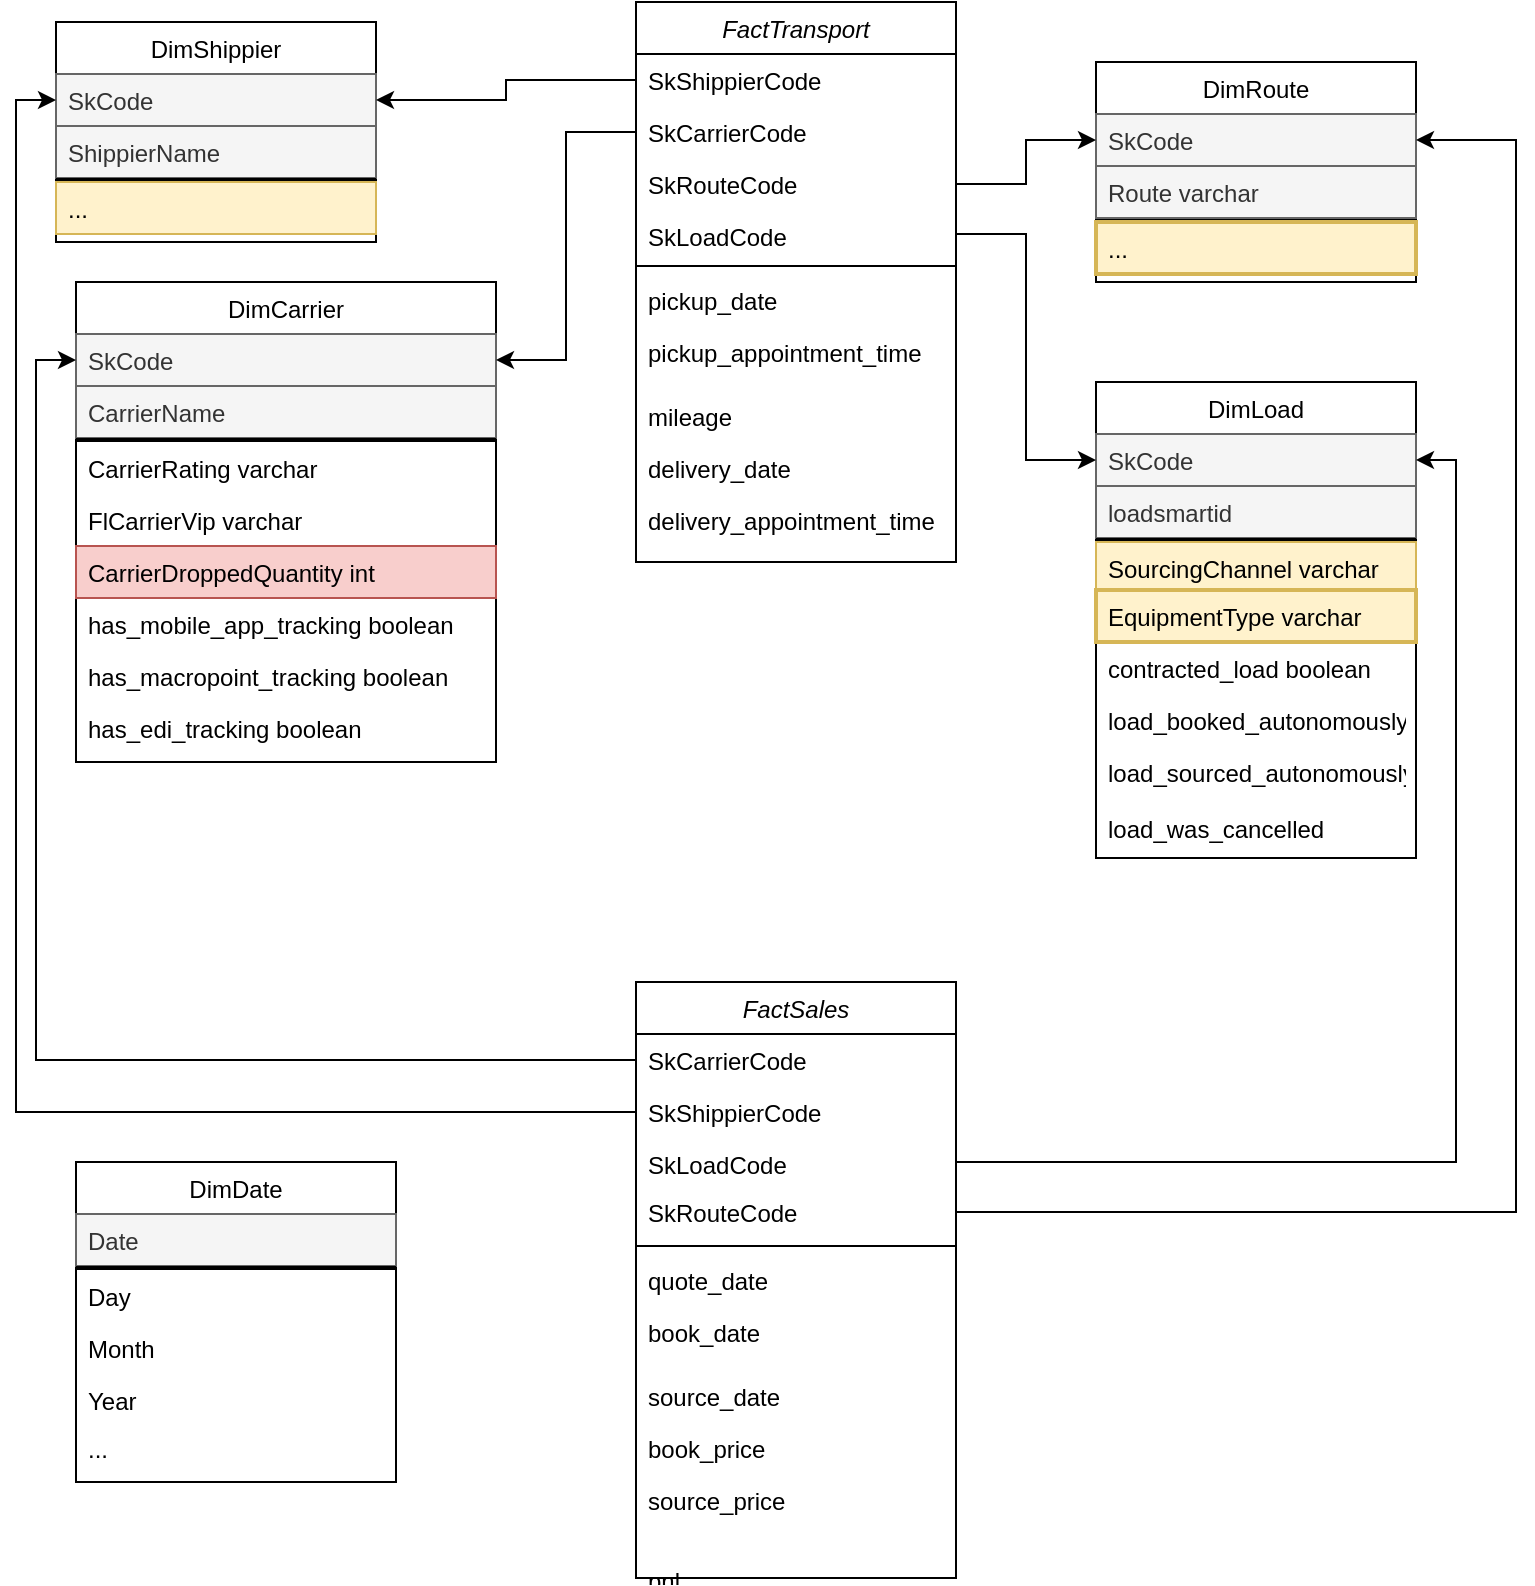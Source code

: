 <mxfile version="14.4.2" type="device" pages="2"><diagram id="C5RBs43oDa-KdzZeNtuy" name="MER"><mxGraphModel dx="918" dy="517" grid="1" gridSize="10" guides="1" tooltips="1" connect="1" arrows="1" fold="1" page="1" pageScale="1" pageWidth="827" pageHeight="1169" math="0" shadow="0"><root><mxCell id="WIyWlLk6GJQsqaUBKTNV-0"/><mxCell id="WIyWlLk6GJQsqaUBKTNV-1" parent="WIyWlLk6GJQsqaUBKTNV-0"/><mxCell id="zkfFHV4jXpPFQw0GAbJ--0" value="FactTransport" style="swimlane;fontStyle=2;align=center;verticalAlign=top;childLayout=stackLayout;horizontal=1;startSize=26;horizontalStack=0;resizeParent=1;resizeLast=0;collapsible=1;marginBottom=0;rounded=0;shadow=0;strokeWidth=1;" parent="WIyWlLk6GJQsqaUBKTNV-1" vertex="1"><mxGeometry x="360" y="70" width="160" height="280" as="geometry"><mxRectangle x="230" y="140" width="160" height="26" as="alternateBounds"/></mxGeometry></mxCell><mxCell id="zkfFHV4jXpPFQw0GAbJ--1" value="SkShippierCode" style="text;align=left;verticalAlign=top;spacingLeft=4;spacingRight=4;overflow=hidden;rotatable=0;points=[[0,0.5],[1,0.5]];portConstraint=eastwest;" parent="zkfFHV4jXpPFQw0GAbJ--0" vertex="1"><mxGeometry y="26" width="160" height="26" as="geometry"/></mxCell><mxCell id="zkfFHV4jXpPFQw0GAbJ--2" value="SkCarrierCode" style="text;align=left;verticalAlign=top;spacingLeft=4;spacingRight=4;overflow=hidden;rotatable=0;points=[[0,0.5],[1,0.5]];portConstraint=eastwest;rounded=0;shadow=0;html=0;" parent="zkfFHV4jXpPFQw0GAbJ--0" vertex="1"><mxGeometry y="52" width="160" height="26" as="geometry"/></mxCell><mxCell id="zkfFHV4jXpPFQw0GAbJ--3" value="SkRouteCode" style="text;align=left;verticalAlign=top;spacingLeft=4;spacingRight=4;overflow=hidden;rotatable=0;points=[[0,0.5],[1,0.5]];portConstraint=eastwest;rounded=0;shadow=0;html=0;" parent="zkfFHV4jXpPFQw0GAbJ--0" vertex="1"><mxGeometry y="78" width="160" height="26" as="geometry"/></mxCell><mxCell id="zkfFHV4jXpPFQw0GAbJ--5" value="SkLoadCode" style="text;align=left;verticalAlign=top;spacingLeft=4;spacingRight=4;overflow=hidden;rotatable=0;points=[[0,0.5],[1,0.5]];portConstraint=eastwest;" parent="zkfFHV4jXpPFQw0GAbJ--0" vertex="1"><mxGeometry y="104" width="160" height="24" as="geometry"/></mxCell><mxCell id="zkfFHV4jXpPFQw0GAbJ--4" value="" style="line;html=1;strokeWidth=1;align=left;verticalAlign=middle;spacingTop=-1;spacingLeft=3;spacingRight=3;rotatable=0;labelPosition=right;points=[];portConstraint=eastwest;" parent="zkfFHV4jXpPFQw0GAbJ--0" vertex="1"><mxGeometry y="128" width="160" height="8" as="geometry"/></mxCell><mxCell id="kahhNWTmAZbVwFqfpcg2-37" value="pickup_date" style="text;align=left;verticalAlign=top;spacingLeft=4;spacingRight=4;overflow=hidden;rotatable=0;points=[[0,0.5],[1,0.5]];portConstraint=eastwest;" vertex="1" parent="zkfFHV4jXpPFQw0GAbJ--0"><mxGeometry y="136" width="160" height="26" as="geometry"/></mxCell><mxCell id="kahhNWTmAZbVwFqfpcg2-38" value="pickup_appointment_time" style="text;align=left;verticalAlign=top;spacingLeft=4;spacingRight=4;overflow=hidden;rotatable=0;points=[[0,0.5],[1,0.5]];portConstraint=eastwest;" vertex="1" parent="zkfFHV4jXpPFQw0GAbJ--0"><mxGeometry y="162" width="160" height="32" as="geometry"/></mxCell><mxCell id="kahhNWTmAZbVwFqfpcg2-39" value="mileage" style="text;align=left;verticalAlign=top;spacingLeft=4;spacingRight=4;overflow=hidden;rotatable=0;points=[[0,0.5],[1,0.5]];portConstraint=eastwest;" vertex="1" parent="zkfFHV4jXpPFQw0GAbJ--0"><mxGeometry y="194" width="160" height="26" as="geometry"/></mxCell><mxCell id="kahhNWTmAZbVwFqfpcg2-40" value="delivery_date" style="text;align=left;verticalAlign=top;spacingLeft=4;spacingRight=4;overflow=hidden;rotatable=0;points=[[0,0.5],[1,0.5]];portConstraint=eastwest;" vertex="1" parent="zkfFHV4jXpPFQw0GAbJ--0"><mxGeometry y="220" width="160" height="26" as="geometry"/></mxCell><mxCell id="kahhNWTmAZbVwFqfpcg2-41" value="delivery_appointment_time" style="text;align=left;verticalAlign=top;spacingLeft=4;spacingRight=4;overflow=hidden;rotatable=0;points=[[0,0.5],[1,0.5]];portConstraint=eastwest;" vertex="1" parent="zkfFHV4jXpPFQw0GAbJ--0"><mxGeometry y="246" width="160" height="26" as="geometry"/></mxCell><mxCell id="zkfFHV4jXpPFQw0GAbJ--6" value="DimLoad" style="swimlane;fontStyle=0;align=center;verticalAlign=top;childLayout=stackLayout;horizontal=1;startSize=26;horizontalStack=0;resizeParent=1;resizeLast=0;collapsible=1;marginBottom=0;rounded=0;shadow=0;strokeWidth=1;" parent="WIyWlLk6GJQsqaUBKTNV-1" vertex="1"><mxGeometry x="590" y="260" width="160" height="238" as="geometry"><mxRectangle x="130" y="380" width="160" height="26" as="alternateBounds"/></mxGeometry></mxCell><mxCell id="zkfFHV4jXpPFQw0GAbJ--7" value="SkCode" style="text;align=left;verticalAlign=top;spacingLeft=4;spacingRight=4;overflow=hidden;rotatable=0;points=[[0,0.5],[1,0.5]];portConstraint=eastwest;fillColor=#f5f5f5;strokeColor=#666666;fontColor=#333333;" parent="zkfFHV4jXpPFQw0GAbJ--6" vertex="1"><mxGeometry y="26" width="160" height="26" as="geometry"/></mxCell><mxCell id="kahhNWTmAZbVwFqfpcg2-18" value="loadsmartid" style="text;align=left;verticalAlign=top;spacingLeft=4;spacingRight=4;overflow=hidden;rotatable=0;points=[[0,0.5],[1,0.5]];portConstraint=eastwest;fillColor=#f5f5f5;strokeColor=#666666;fontColor=#333333;" vertex="1" parent="zkfFHV4jXpPFQw0GAbJ--6"><mxGeometry y="52" width="160" height="26" as="geometry"/></mxCell><mxCell id="zkfFHV4jXpPFQw0GAbJ--9" value="" style="line;html=1;strokeWidth=2;align=left;verticalAlign=middle;spacingTop=-1;spacingLeft=3;spacingRight=3;rotatable=0;labelPosition=right;points=[];portConstraint=eastwest;" parent="zkfFHV4jXpPFQw0GAbJ--6" vertex="1"><mxGeometry y="78" width="160" height="2" as="geometry"/></mxCell><mxCell id="kahhNWTmAZbVwFqfpcg2-31" value="SourcingChannel varchar" style="text;align=left;verticalAlign=top;spacingLeft=4;spacingRight=4;overflow=hidden;rotatable=0;points=[[0,0.5],[1,0.5]];portConstraint=eastwest;fillColor=#fff2cc;strokeColor=#d6b656;" vertex="1" parent="zkfFHV4jXpPFQw0GAbJ--6"><mxGeometry y="80" width="160" height="24" as="geometry"/></mxCell><mxCell id="kahhNWTmAZbVwFqfpcg2-30" value="EquipmentType varchar" style="text;align=left;verticalAlign=top;spacingLeft=4;spacingRight=4;overflow=hidden;rotatable=0;points=[[0,0.5],[1,0.5]];portConstraint=eastwest;strokeWidth=2;fillColor=#fff2cc;strokeColor=#d6b656;" vertex="1" parent="zkfFHV4jXpPFQw0GAbJ--6"><mxGeometry y="104" width="160" height="26" as="geometry"/></mxCell><mxCell id="zkfFHV4jXpPFQw0GAbJ--11" value="contracted_load boolean" style="text;align=left;verticalAlign=top;spacingLeft=4;spacingRight=4;overflow=hidden;rotatable=0;points=[[0,0.5],[1,0.5]];portConstraint=eastwest;" parent="zkfFHV4jXpPFQw0GAbJ--6" vertex="1"><mxGeometry y="130" width="160" height="26" as="geometry"/></mxCell><mxCell id="kahhNWTmAZbVwFqfpcg2-1" value="load_booked_autonomously boolean" style="text;align=left;verticalAlign=top;spacingLeft=4;spacingRight=4;overflow=hidden;rotatable=0;points=[[0,0.5],[1,0.5]];portConstraint=eastwest;" vertex="1" parent="zkfFHV4jXpPFQw0GAbJ--6"><mxGeometry y="156" width="160" height="26" as="geometry"/></mxCell><mxCell id="kahhNWTmAZbVwFqfpcg2-0" value="load_sourced_autonomously boolean" style="text;align=left;verticalAlign=top;spacingLeft=4;spacingRight=4;overflow=hidden;rotatable=0;points=[[0,0.5],[1,0.5]];portConstraint=eastwest;" vertex="1" parent="zkfFHV4jXpPFQw0GAbJ--6"><mxGeometry y="182" width="160" height="28" as="geometry"/></mxCell><mxCell id="kahhNWTmAZbVwFqfpcg2-28" value="load_was_cancelled" style="text;align=left;verticalAlign=top;spacingLeft=4;spacingRight=4;overflow=hidden;rotatable=0;points=[[0,0.5],[1,0.5]];portConstraint=eastwest;" vertex="1" parent="zkfFHV4jXpPFQw0GAbJ--6"><mxGeometry y="210" width="160" height="28" as="geometry"/></mxCell><mxCell id="zkfFHV4jXpPFQw0GAbJ--17" value="DimRoute" style="swimlane;fontStyle=0;align=center;verticalAlign=top;childLayout=stackLayout;horizontal=1;startSize=26;horizontalStack=0;resizeParent=1;resizeLast=0;collapsible=1;marginBottom=0;rounded=0;shadow=0;strokeWidth=1;" parent="WIyWlLk6GJQsqaUBKTNV-1" vertex="1"><mxGeometry x="590" y="100" width="160" height="110" as="geometry"><mxRectangle x="550" y="140" width="160" height="26" as="alternateBounds"/></mxGeometry></mxCell><mxCell id="zkfFHV4jXpPFQw0GAbJ--18" value="SkCode" style="text;align=left;verticalAlign=top;spacingLeft=4;spacingRight=4;overflow=hidden;rotatable=0;points=[[0,0.5],[1,0.5]];portConstraint=eastwest;fillColor=#f5f5f5;strokeColor=#666666;fontColor=#333333;" parent="zkfFHV4jXpPFQw0GAbJ--17" vertex="1"><mxGeometry y="26" width="160" height="26" as="geometry"/></mxCell><mxCell id="kahhNWTmAZbVwFqfpcg2-17" value="Route varchar" style="text;align=left;verticalAlign=top;spacingLeft=4;spacingRight=4;overflow=hidden;rotatable=0;points=[[0,0.5],[1,0.5]];portConstraint=eastwest;fillColor=#f5f5f5;strokeColor=#666666;fontColor=#333333;" vertex="1" parent="zkfFHV4jXpPFQw0GAbJ--17"><mxGeometry y="52" width="160" height="26" as="geometry"/></mxCell><mxCell id="zkfFHV4jXpPFQw0GAbJ--23" value="" style="line;html=1;strokeWidth=1;align=left;verticalAlign=middle;spacingTop=-1;spacingLeft=3;spacingRight=3;rotatable=0;labelPosition=right;points=[];portConstraint=eastwest;" parent="zkfFHV4jXpPFQw0GAbJ--17" vertex="1"><mxGeometry y="78" width="160" height="2" as="geometry"/></mxCell><mxCell id="ELLx0MrNg1ZG30hi0I_8-11" value="..." style="text;align=left;verticalAlign=top;spacingLeft=4;spacingRight=4;overflow=hidden;rotatable=0;points=[[0,0.5],[1,0.5]];portConstraint=eastwest;strokeWidth=2;fillColor=#fff2cc;strokeColor=#d6b656;" vertex="1" parent="zkfFHV4jXpPFQw0GAbJ--17"><mxGeometry y="80" width="160" height="26" as="geometry"/></mxCell><mxCell id="ELLx0MrNg1ZG30hi0I_8-0" value="DimCarrier" style="swimlane;fontStyle=0;align=center;verticalAlign=top;childLayout=stackLayout;horizontal=1;startSize=26;horizontalStack=0;resizeParent=1;resizeLast=0;collapsible=1;marginBottom=0;rounded=0;shadow=0;strokeWidth=1;" vertex="1" parent="WIyWlLk6GJQsqaUBKTNV-1"><mxGeometry x="80" y="210" width="210" height="240" as="geometry"><mxRectangle x="340" y="380" width="170" height="26" as="alternateBounds"/></mxGeometry></mxCell><mxCell id="ELLx0MrNg1ZG30hi0I_8-1" value="SkCode" style="text;align=left;verticalAlign=top;spacingLeft=4;spacingRight=4;overflow=hidden;rotatable=0;points=[[0,0.5],[1,0.5]];portConstraint=eastwest;fillColor=#f5f5f5;strokeColor=#666666;fontColor=#333333;" vertex="1" parent="ELLx0MrNg1ZG30hi0I_8-0"><mxGeometry y="26" width="210" height="26" as="geometry"/></mxCell><mxCell id="kahhNWTmAZbVwFqfpcg2-19" value="CarrierName" style="text;align=left;verticalAlign=top;spacingLeft=4;spacingRight=4;overflow=hidden;rotatable=0;points=[[0,0.5],[1,0.5]];portConstraint=eastwest;fillColor=#f5f5f5;strokeColor=#666666;fontColor=#333333;" vertex="1" parent="ELLx0MrNg1ZG30hi0I_8-0"><mxGeometry y="52" width="210" height="26" as="geometry"/></mxCell><mxCell id="ELLx0MrNg1ZG30hi0I_8-2" value="" style="line;html=1;strokeWidth=2;align=left;verticalAlign=middle;spacingTop=-1;spacingLeft=3;spacingRight=3;rotatable=0;labelPosition=right;points=[];portConstraint=eastwest;" vertex="1" parent="ELLx0MrNg1ZG30hi0I_8-0"><mxGeometry y="78" width="210" height="2" as="geometry"/></mxCell><mxCell id="kahhNWTmAZbVwFqfpcg2-11" value="CarrierRating varchar" style="text;align=left;verticalAlign=top;spacingLeft=4;spacingRight=4;overflow=hidden;rotatable=0;points=[[0,0.5],[1,0.5]];portConstraint=eastwest;" vertex="1" parent="ELLx0MrNg1ZG30hi0I_8-0"><mxGeometry y="80" width="210" height="26" as="geometry"/></mxCell><mxCell id="kahhNWTmAZbVwFqfpcg2-9" value="FlCarrierVip varchar" style="text;align=left;verticalAlign=top;spacingLeft=4;spacingRight=4;overflow=hidden;rotatable=0;points=[[0,0.5],[1,0.5]];portConstraint=eastwest;" vertex="1" parent="ELLx0MrNg1ZG30hi0I_8-0"><mxGeometry y="106" width="210" height="26" as="geometry"/></mxCell><mxCell id="kahhNWTmAZbVwFqfpcg2-8" value="CarrierDroppedQuantity int" style="text;align=left;verticalAlign=top;spacingLeft=4;spacingRight=4;overflow=hidden;rotatable=0;points=[[0,0.5],[1,0.5]];portConstraint=eastwest;fillColor=#f8cecc;strokeColor=#b85450;" vertex="1" parent="ELLx0MrNg1ZG30hi0I_8-0"><mxGeometry y="132" width="210" height="26" as="geometry"/></mxCell><mxCell id="kahhNWTmAZbVwFqfpcg2-12" value="has_mobile_app_tracking boolean" style="text;align=left;verticalAlign=top;spacingLeft=4;spacingRight=4;overflow=hidden;rotatable=0;points=[[0,0.5],[1,0.5]];portConstraint=eastwest;" vertex="1" parent="ELLx0MrNg1ZG30hi0I_8-0"><mxGeometry y="158" width="210" height="26" as="geometry"/></mxCell><mxCell id="kahhNWTmAZbVwFqfpcg2-13" value="has_macropoint_tracking boolean" style="text;align=left;verticalAlign=top;spacingLeft=4;spacingRight=4;overflow=hidden;rotatable=0;points=[[0,0.5],[1,0.5]];portConstraint=eastwest;" vertex="1" parent="ELLx0MrNg1ZG30hi0I_8-0"><mxGeometry y="184" width="210" height="26" as="geometry"/></mxCell><mxCell id="kahhNWTmAZbVwFqfpcg2-14" value="has_edi_tracking boolean" style="text;align=left;verticalAlign=top;spacingLeft=4;spacingRight=4;overflow=hidden;rotatable=0;points=[[0,0.5],[1,0.5]];portConstraint=eastwest;" vertex="1" parent="ELLx0MrNg1ZG30hi0I_8-0"><mxGeometry y="210" width="210" height="26" as="geometry"/></mxCell><mxCell id="ELLx0MrNg1ZG30hi0I_8-5" value="DimShippier" style="swimlane;fontStyle=0;align=center;verticalAlign=top;childLayout=stackLayout;horizontal=1;startSize=26;horizontalStack=0;resizeParent=1;resizeLast=0;collapsible=1;marginBottom=0;rounded=0;shadow=0;strokeWidth=1;" vertex="1" parent="WIyWlLk6GJQsqaUBKTNV-1"><mxGeometry x="70" y="80" width="160" height="110" as="geometry"><mxRectangle x="130" y="380" width="160" height="26" as="alternateBounds"/></mxGeometry></mxCell><mxCell id="ELLx0MrNg1ZG30hi0I_8-6" value="SkCode" style="text;align=left;verticalAlign=top;spacingLeft=4;spacingRight=4;overflow=hidden;rotatable=0;points=[[0,0.5],[1,0.5]];portConstraint=eastwest;fillColor=#f5f5f5;strokeColor=#666666;fontColor=#333333;" vertex="1" parent="ELLx0MrNg1ZG30hi0I_8-5"><mxGeometry y="26" width="160" height="26" as="geometry"/></mxCell><mxCell id="kahhNWTmAZbVwFqfpcg2-16" value="ShippierName" style="text;align=left;verticalAlign=top;spacingLeft=4;spacingRight=4;overflow=hidden;rotatable=0;points=[[0,0.5],[1,0.5]];portConstraint=eastwest;fillColor=#f5f5f5;strokeColor=#666666;fontColor=#333333;" vertex="1" parent="ELLx0MrNg1ZG30hi0I_8-5"><mxGeometry y="52" width="160" height="26" as="geometry"/></mxCell><mxCell id="ELLx0MrNg1ZG30hi0I_8-8" value="" style="line;html=1;strokeWidth=2;align=left;verticalAlign=middle;spacingTop=-1;spacingLeft=3;spacingRight=3;rotatable=0;labelPosition=right;points=[];portConstraint=eastwest;" vertex="1" parent="ELLx0MrNg1ZG30hi0I_8-5"><mxGeometry y="78" width="160" height="2" as="geometry"/></mxCell><mxCell id="kahhNWTmAZbVwFqfpcg2-29" value="..." style="text;align=left;verticalAlign=top;spacingLeft=4;spacingRight=4;overflow=hidden;rotatable=0;points=[[0,0.5],[1,0.5]];portConstraint=eastwest;fillColor=#fff2cc;strokeColor=#d6b656;" vertex="1" parent="ELLx0MrNg1ZG30hi0I_8-5"><mxGeometry y="80" width="160" height="26" as="geometry"/></mxCell><mxCell id="kahhNWTmAZbVwFqfpcg2-2" style="edgeStyle=orthogonalEdgeStyle;rounded=0;orthogonalLoop=1;jettySize=auto;html=1;exitX=0;exitY=0.5;exitDx=0;exitDy=0;entryX=1;entryY=0.5;entryDx=0;entryDy=0;" edge="1" parent="WIyWlLk6GJQsqaUBKTNV-1" source="zkfFHV4jXpPFQw0GAbJ--1" target="ELLx0MrNg1ZG30hi0I_8-6"><mxGeometry relative="1" as="geometry"/></mxCell><mxCell id="kahhNWTmAZbVwFqfpcg2-4" style="edgeStyle=orthogonalEdgeStyle;rounded=0;orthogonalLoop=1;jettySize=auto;html=1;exitX=1;exitY=0.5;exitDx=0;exitDy=0;entryX=0;entryY=0.5;entryDx=0;entryDy=0;" edge="1" parent="WIyWlLk6GJQsqaUBKTNV-1" source="zkfFHV4jXpPFQw0GAbJ--3" target="zkfFHV4jXpPFQw0GAbJ--18"><mxGeometry relative="1" as="geometry"/></mxCell><mxCell id="kahhNWTmAZbVwFqfpcg2-5" style="edgeStyle=orthogonalEdgeStyle;rounded=0;orthogonalLoop=1;jettySize=auto;html=1;exitX=1;exitY=0.5;exitDx=0;exitDy=0;entryX=0;entryY=0.5;entryDx=0;entryDy=0;" edge="1" parent="WIyWlLk6GJQsqaUBKTNV-1" source="zkfFHV4jXpPFQw0GAbJ--5" target="zkfFHV4jXpPFQw0GAbJ--7"><mxGeometry relative="1" as="geometry"/></mxCell><mxCell id="kahhNWTmAZbVwFqfpcg2-20" value="DimDate" style="swimlane;fontStyle=0;align=center;verticalAlign=top;childLayout=stackLayout;horizontal=1;startSize=26;horizontalStack=0;resizeParent=1;resizeLast=0;collapsible=1;marginBottom=0;rounded=0;shadow=0;strokeWidth=1;" vertex="1" parent="WIyWlLk6GJQsqaUBKTNV-1"><mxGeometry x="80" y="650" width="160" height="160" as="geometry"><mxRectangle x="130" y="380" width="160" height="26" as="alternateBounds"/></mxGeometry></mxCell><mxCell id="kahhNWTmAZbVwFqfpcg2-22" value="Date" style="text;align=left;verticalAlign=top;spacingLeft=4;spacingRight=4;overflow=hidden;rotatable=0;points=[[0,0.5],[1,0.5]];portConstraint=eastwest;fillColor=#f5f5f5;strokeColor=#666666;fontColor=#333333;" vertex="1" parent="kahhNWTmAZbVwFqfpcg2-20"><mxGeometry y="26" width="160" height="26" as="geometry"/></mxCell><mxCell id="kahhNWTmAZbVwFqfpcg2-23" value="" style="line;html=1;strokeWidth=2;align=left;verticalAlign=middle;spacingTop=-1;spacingLeft=3;spacingRight=3;rotatable=0;labelPosition=right;points=[];portConstraint=eastwest;" vertex="1" parent="kahhNWTmAZbVwFqfpcg2-20"><mxGeometry y="52" width="160" height="2" as="geometry"/></mxCell><mxCell id="kahhNWTmAZbVwFqfpcg2-24" value="Day" style="text;align=left;verticalAlign=top;spacingLeft=4;spacingRight=4;overflow=hidden;rotatable=0;points=[[0,0.5],[1,0.5]];portConstraint=eastwest;" vertex="1" parent="kahhNWTmAZbVwFqfpcg2-20"><mxGeometry y="54" width="160" height="26" as="geometry"/></mxCell><mxCell id="kahhNWTmAZbVwFqfpcg2-25" value="Month" style="text;align=left;verticalAlign=top;spacingLeft=4;spacingRight=4;overflow=hidden;rotatable=0;points=[[0,0.5],[1,0.5]];portConstraint=eastwest;" vertex="1" parent="kahhNWTmAZbVwFqfpcg2-20"><mxGeometry y="80" width="160" height="26" as="geometry"/></mxCell><mxCell id="kahhNWTmAZbVwFqfpcg2-26" value="Year" style="text;align=left;verticalAlign=top;spacingLeft=4;spacingRight=4;overflow=hidden;rotatable=0;points=[[0,0.5],[1,0.5]];portConstraint=eastwest;" vertex="1" parent="kahhNWTmAZbVwFqfpcg2-20"><mxGeometry y="106" width="160" height="24" as="geometry"/></mxCell><mxCell id="kahhNWTmAZbVwFqfpcg2-27" value="..." style="text;align=left;verticalAlign=top;spacingLeft=4;spacingRight=4;overflow=hidden;rotatable=0;points=[[0,0.5],[1,0.5]];portConstraint=eastwest;" vertex="1" parent="kahhNWTmAZbVwFqfpcg2-20"><mxGeometry y="130" width="160" height="24" as="geometry"/></mxCell><mxCell id="kahhNWTmAZbVwFqfpcg2-43" value="FactSales" style="swimlane;fontStyle=2;align=center;verticalAlign=top;childLayout=stackLayout;horizontal=1;startSize=26;horizontalStack=0;resizeParent=1;resizeLast=0;collapsible=1;marginBottom=0;rounded=0;shadow=0;strokeWidth=1;" vertex="1" parent="WIyWlLk6GJQsqaUBKTNV-1"><mxGeometry x="360" y="560" width="160" height="298" as="geometry"><mxRectangle x="230" y="140" width="160" height="26" as="alternateBounds"/></mxGeometry></mxCell><mxCell id="kahhNWTmAZbVwFqfpcg2-45" value="SkCarrierCode" style="text;align=left;verticalAlign=top;spacingLeft=4;spacingRight=4;overflow=hidden;rotatable=0;points=[[0,0.5],[1,0.5]];portConstraint=eastwest;rounded=0;shadow=0;html=0;" vertex="1" parent="kahhNWTmAZbVwFqfpcg2-43"><mxGeometry y="26" width="160" height="26" as="geometry"/></mxCell><mxCell id="kahhNWTmAZbVwFqfpcg2-44" value="SkShippierCode" style="text;align=left;verticalAlign=top;spacingLeft=4;spacingRight=4;overflow=hidden;rotatable=0;points=[[0,0.5],[1,0.5]];portConstraint=eastwest;" vertex="1" parent="kahhNWTmAZbVwFqfpcg2-43"><mxGeometry y="52" width="160" height="26" as="geometry"/></mxCell><mxCell id="kahhNWTmAZbVwFqfpcg2-47" value="SkLoadCode" style="text;align=left;verticalAlign=top;spacingLeft=4;spacingRight=4;overflow=hidden;rotatable=0;points=[[0,0.5],[1,0.5]];portConstraint=eastwest;" vertex="1" parent="kahhNWTmAZbVwFqfpcg2-43"><mxGeometry y="78" width="160" height="24" as="geometry"/></mxCell><mxCell id="kahhNWTmAZbVwFqfpcg2-46" value="SkRouteCode" style="text;align=left;verticalAlign=top;spacingLeft=4;spacingRight=4;overflow=hidden;rotatable=0;points=[[0,0.5],[1,0.5]];portConstraint=eastwest;rounded=0;shadow=0;html=0;" vertex="1" parent="kahhNWTmAZbVwFqfpcg2-43"><mxGeometry y="102" width="160" height="26" as="geometry"/></mxCell><mxCell id="kahhNWTmAZbVwFqfpcg2-48" value="" style="line;html=1;strokeWidth=1;align=left;verticalAlign=middle;spacingTop=-1;spacingLeft=3;spacingRight=3;rotatable=0;labelPosition=right;points=[];portConstraint=eastwest;" vertex="1" parent="kahhNWTmAZbVwFqfpcg2-43"><mxGeometry y="128" width="160" height="8" as="geometry"/></mxCell><mxCell id="kahhNWTmAZbVwFqfpcg2-49" value="quote_date" style="text;align=left;verticalAlign=top;spacingLeft=4;spacingRight=4;overflow=hidden;rotatable=0;points=[[0,0.5],[1,0.5]];portConstraint=eastwest;" vertex="1" parent="kahhNWTmAZbVwFqfpcg2-43"><mxGeometry y="136" width="160" height="26" as="geometry"/></mxCell><mxCell id="kahhNWTmAZbVwFqfpcg2-50" value="book_date" style="text;align=left;verticalAlign=top;spacingLeft=4;spacingRight=4;overflow=hidden;rotatable=0;points=[[0,0.5],[1,0.5]];portConstraint=eastwest;" vertex="1" parent="kahhNWTmAZbVwFqfpcg2-43"><mxGeometry y="162" width="160" height="32" as="geometry"/></mxCell><mxCell id="kahhNWTmAZbVwFqfpcg2-51" value="source_date" style="text;align=left;verticalAlign=top;spacingLeft=4;spacingRight=4;overflow=hidden;rotatable=0;points=[[0,0.5],[1,0.5]];portConstraint=eastwest;" vertex="1" parent="kahhNWTmAZbVwFqfpcg2-43"><mxGeometry y="194" width="160" height="26" as="geometry"/></mxCell><mxCell id="kahhNWTmAZbVwFqfpcg2-52" value="book_price" style="text;align=left;verticalAlign=top;spacingLeft=4;spacingRight=4;overflow=hidden;rotatable=0;points=[[0,0.5],[1,0.5]];portConstraint=eastwest;" vertex="1" parent="kahhNWTmAZbVwFqfpcg2-43"><mxGeometry y="220" width="160" height="26" as="geometry"/></mxCell><mxCell id="kahhNWTmAZbVwFqfpcg2-53" value="source_price" style="text;align=left;verticalAlign=top;spacingLeft=4;spacingRight=4;overflow=hidden;rotatable=0;points=[[0,0.5],[1,0.5]];portConstraint=eastwest;" vertex="1" parent="kahhNWTmAZbVwFqfpcg2-43"><mxGeometry y="246" width="160" height="26" as="geometry"/></mxCell><mxCell id="kahhNWTmAZbVwFqfpcg2-54" value="&#10;  pnl" style="text;align=left;verticalAlign=top;spacingLeft=4;spacingRight=4;overflow=hidden;rotatable=0;points=[[0,0.5],[1,0.5]];portConstraint=eastwest;" vertex="1" parent="kahhNWTmAZbVwFqfpcg2-43"><mxGeometry y="272" width="160" height="26" as="geometry"/></mxCell><mxCell id="kahhNWTmAZbVwFqfpcg2-59" style="edgeStyle=orthogonalEdgeStyle;rounded=0;orthogonalLoop=1;jettySize=auto;html=1;exitX=0;exitY=0.5;exitDx=0;exitDy=0;entryX=0;entryY=0.5;entryDx=0;entryDy=0;" edge="1" parent="WIyWlLk6GJQsqaUBKTNV-1" source="kahhNWTmAZbVwFqfpcg2-44" target="ELLx0MrNg1ZG30hi0I_8-6"><mxGeometry relative="1" as="geometry"/></mxCell><mxCell id="kahhNWTmAZbVwFqfpcg2-60" style="edgeStyle=orthogonalEdgeStyle;rounded=0;orthogonalLoop=1;jettySize=auto;html=1;exitX=0;exitY=0.5;exitDx=0;exitDy=0;entryX=0;entryY=0.5;entryDx=0;entryDy=0;" edge="1" parent="WIyWlLk6GJQsqaUBKTNV-1" source="kahhNWTmAZbVwFqfpcg2-45" target="ELLx0MrNg1ZG30hi0I_8-1"><mxGeometry relative="1" as="geometry"><mxPoint x="260" y="530" as="targetPoint"/></mxGeometry></mxCell><mxCell id="kahhNWTmAZbVwFqfpcg2-61" style="edgeStyle=orthogonalEdgeStyle;rounded=0;orthogonalLoop=1;jettySize=auto;html=1;exitX=0;exitY=0.5;exitDx=0;exitDy=0;" edge="1" parent="WIyWlLk6GJQsqaUBKTNV-1" source="zkfFHV4jXpPFQw0GAbJ--2" target="ELLx0MrNg1ZG30hi0I_8-1"><mxGeometry relative="1" as="geometry"/></mxCell><mxCell id="kahhNWTmAZbVwFqfpcg2-62" style="edgeStyle=orthogonalEdgeStyle;rounded=0;orthogonalLoop=1;jettySize=auto;html=1;exitX=1;exitY=0.5;exitDx=0;exitDy=0;entryX=1;entryY=0.5;entryDx=0;entryDy=0;" edge="1" parent="WIyWlLk6GJQsqaUBKTNV-1" source="kahhNWTmAZbVwFqfpcg2-46" target="zkfFHV4jXpPFQw0GAbJ--18"><mxGeometry relative="1" as="geometry"><Array as="points"><mxPoint x="800" y="675"/><mxPoint x="800" y="139"/></Array></mxGeometry></mxCell><mxCell id="kahhNWTmAZbVwFqfpcg2-63" style="edgeStyle=orthogonalEdgeStyle;rounded=0;orthogonalLoop=1;jettySize=auto;html=1;exitX=1;exitY=0.5;exitDx=0;exitDy=0;entryX=1;entryY=0.5;entryDx=0;entryDy=0;" edge="1" parent="WIyWlLk6GJQsqaUBKTNV-1" source="kahhNWTmAZbVwFqfpcg2-47" target="zkfFHV4jXpPFQw0GAbJ--7"><mxGeometry relative="1" as="geometry"/></mxCell></root></mxGraphModel></diagram><diagram id="Oj5EulanDe0xuT6LsgAG" name="DER"><mxGraphModel dx="1102" dy="620" grid="1" gridSize="10" guides="1" tooltips="1" connect="1" arrows="1" fold="1" page="1" pageScale="1" pageWidth="827" pageHeight="1169" math="0" shadow="0"><root><mxCell id="j0N1vD5SPd1KuiRF-Jkt-0"/><mxCell id="j0N1vD5SPd1KuiRF-Jkt-1" parent="j0N1vD5SPd1KuiRF-Jkt-0"/><mxCell id="AaB0h7QFlFQ29hoDzhTu-0" value="factLoadSmart" style="rounded=1;whiteSpace=wrap;html=1;" vertex="1" parent="j0N1vD5SPd1KuiRF-Jkt-1"><mxGeometry x="224" y="200" width="380" height="240" as="geometry"/></mxCell><mxCell id="j0N1vD5SPd1KuiRF-Jkt-2" value="FactQuote" style="rounded=1;whiteSpace=wrap;html=1;" vertex="1" parent="j0N1vD5SPd1KuiRF-Jkt-1"><mxGeometry x="270" y="360" width="120" height="60" as="geometry"/></mxCell><mxCell id="j0N1vD5SPd1KuiRF-Jkt-3" value="DimShippier" style="whiteSpace=wrap;html=1;aspect=fixed;" vertex="1" parent="j0N1vD5SPd1KuiRF-Jkt-1"><mxGeometry x="70" y="280" width="80" height="80" as="geometry"/></mxCell><mxCell id="j0N1vD5SPd1KuiRF-Jkt-4" value="DimCarrier" style="whiteSpace=wrap;html=1;aspect=fixed;" vertex="1" parent="j0N1vD5SPd1KuiRF-Jkt-1"><mxGeometry x="374" y="70" width="80" height="80" as="geometry"/></mxCell><mxCell id="j0N1vD5SPd1KuiRF-Jkt-5" value="DimRoute" style="whiteSpace=wrap;html=1;aspect=fixed;" vertex="1" parent="j0N1vD5SPd1KuiRF-Jkt-1"><mxGeometry x="710" y="280" width="80" height="80" as="geometry"/></mxCell><mxCell id="j0N1vD5SPd1KuiRF-Jkt-6" value="DimCarrier" style="whiteSpace=wrap;html=1;aspect=fixed;" vertex="1" parent="j0N1vD5SPd1KuiRF-Jkt-1"><mxGeometry x="374" y="520" width="80" height="80" as="geometry"/></mxCell><mxCell id="j0N1vD5SPd1KuiRF-Jkt-7" value="FactDelivery" style="rounded=1;whiteSpace=wrap;html=1;" vertex="1" parent="j0N1vD5SPd1KuiRF-Jkt-1"><mxGeometry x="454" y="360" width="120" height="60" as="geometry"/></mxCell><mxCell id="3rRi_KUzTybaF-BSCmOS-0" value="FactSale" style="rounded=1;whiteSpace=wrap;html=1;" vertex="1" parent="j0N1vD5SPd1KuiRF-Jkt-1"><mxGeometry x="270" y="240" width="120" height="60" as="geometry"/></mxCell><mxCell id="3rRi_KUzTybaF-BSCmOS-1" value="FactPickup" style="rounded=1;whiteSpace=wrap;html=1;" vertex="1" parent="j0N1vD5SPd1KuiRF-Jkt-1"><mxGeometry x="454" y="240" width="120" height="60" as="geometry"/></mxCell></root></mxGraphModel></diagram></mxfile>
